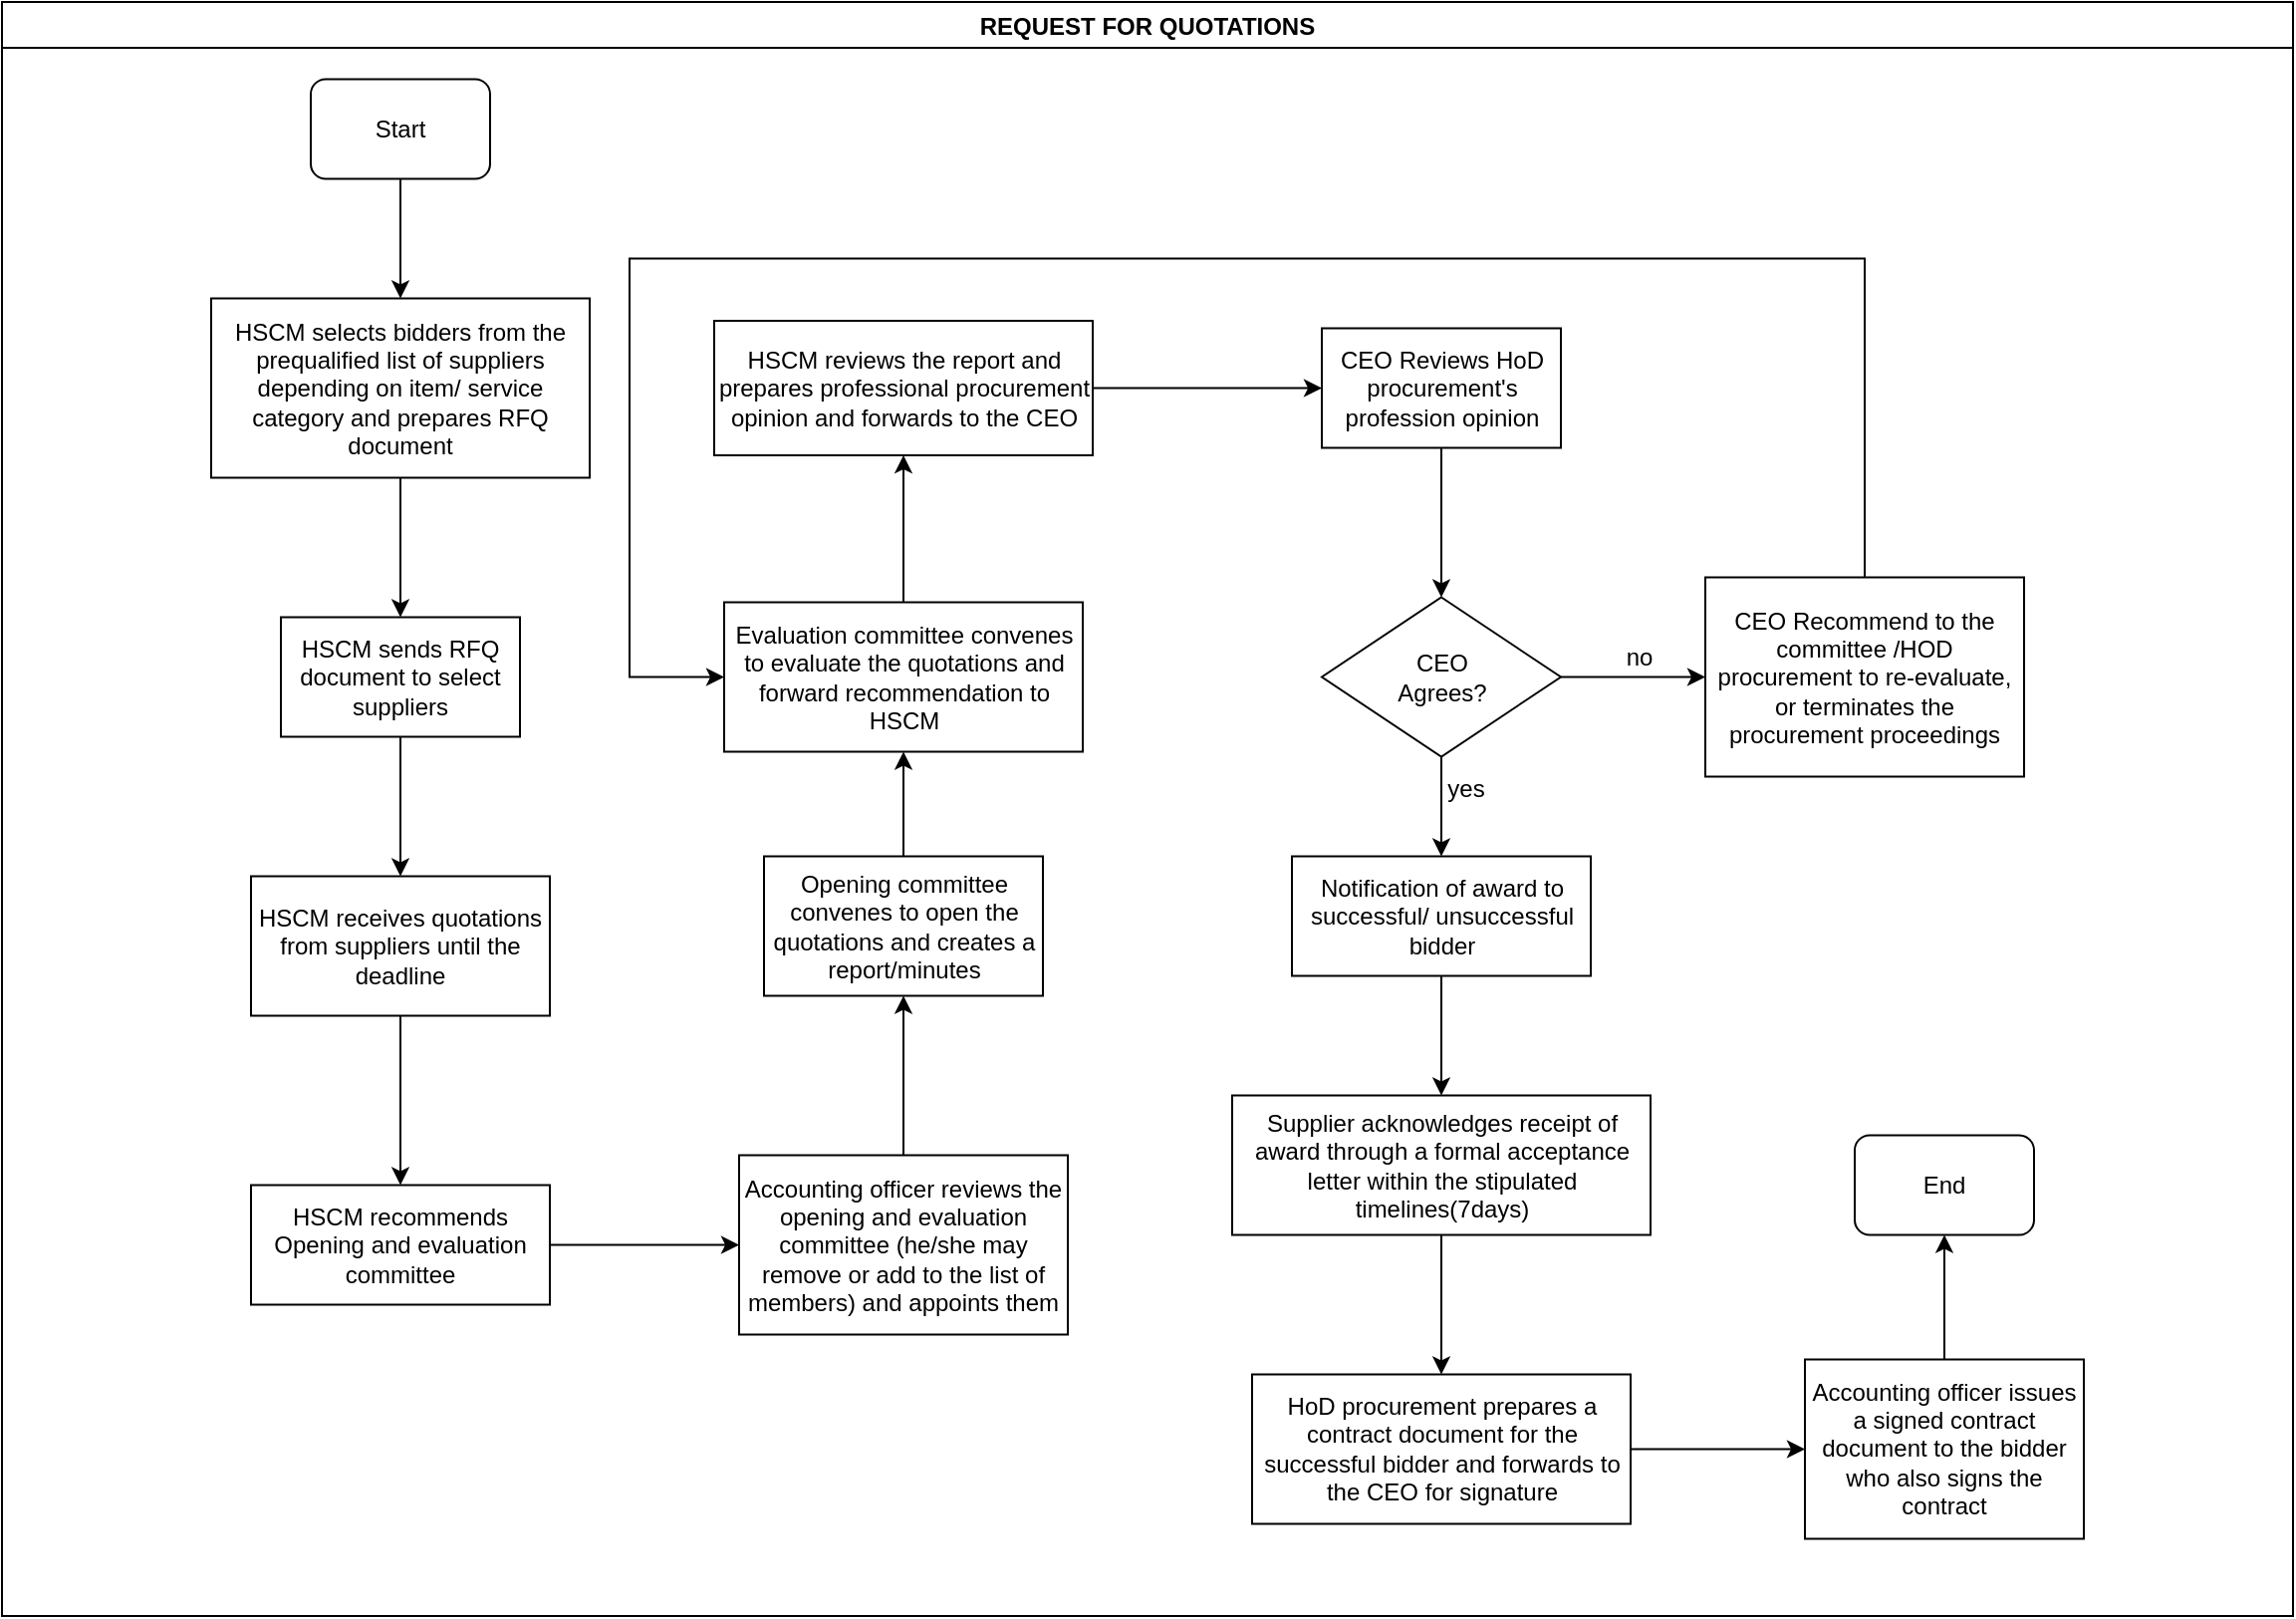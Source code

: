 <mxfile version="14.0.0" type="github">
  <diagram id="fsbPfr0Y3mRUSinZ5bUh" name="Page-1">
    <mxGraphModel dx="1038" dy="547" grid="1" gridSize="10" guides="1" tooltips="1" connect="1" arrows="1" fold="1" page="1" pageScale="1" pageWidth="1169" pageHeight="827" math="0" shadow="0">
      <root>
        <mxCell id="0" />
        <mxCell id="1" parent="0" />
        <mxCell id="i7_GnAH0jeQ_wQszvWaU-1" value="REQUEST FOR QUOTATIONS" style="swimlane;" vertex="1" parent="1">
          <mxGeometry x="10" y="10" width="1150" height="810" as="geometry" />
        </mxCell>
        <mxCell id="i7_GnAH0jeQ_wQszvWaU-2" value="Start" style="rounded=1;whiteSpace=wrap;html=1;" vertex="1" parent="i7_GnAH0jeQ_wQszvWaU-1">
          <mxGeometry x="155" y="38.75" width="90" height="50" as="geometry" />
        </mxCell>
        <mxCell id="i7_GnAH0jeQ_wQszvWaU-3" value="HSCM selects bidders from the prequalified list of suppliers depending on item/ service category and prepares RFQ document" style="rounded=0;whiteSpace=wrap;html=1;" vertex="1" parent="i7_GnAH0jeQ_wQszvWaU-1">
          <mxGeometry x="105" y="148.75" width="190" height="90" as="geometry" />
        </mxCell>
        <mxCell id="i7_GnAH0jeQ_wQszvWaU-4" value="" style="edgeStyle=orthogonalEdgeStyle;rounded=0;orthogonalLoop=1;jettySize=auto;html=1;entryX=0.5;entryY=0;entryDx=0;entryDy=0;" edge="1" parent="i7_GnAH0jeQ_wQszvWaU-1" source="i7_GnAH0jeQ_wQszvWaU-2" target="i7_GnAH0jeQ_wQszvWaU-3">
          <mxGeometry relative="1" as="geometry">
            <mxPoint x="200" y="163.75" as="targetPoint" />
          </mxGeometry>
        </mxCell>
        <mxCell id="i7_GnAH0jeQ_wQszvWaU-5" value="HSCM sends RFQ document to select suppliers" style="whiteSpace=wrap;html=1;rounded=0;" vertex="1" parent="i7_GnAH0jeQ_wQszvWaU-1">
          <mxGeometry x="140" y="308.75" width="120" height="60" as="geometry" />
        </mxCell>
        <mxCell id="i7_GnAH0jeQ_wQszvWaU-6" value="" style="edgeStyle=orthogonalEdgeStyle;rounded=0;orthogonalLoop=1;jettySize=auto;html=1;" edge="1" parent="i7_GnAH0jeQ_wQszvWaU-1" source="i7_GnAH0jeQ_wQszvWaU-3" target="i7_GnAH0jeQ_wQszvWaU-5">
          <mxGeometry relative="1" as="geometry" />
        </mxCell>
        <mxCell id="i7_GnAH0jeQ_wQszvWaU-7" value="Opening committee convenes to open the quotations and creates a report/minutes" style="whiteSpace=wrap;html=1;rounded=0;" vertex="1" parent="i7_GnAH0jeQ_wQszvWaU-1">
          <mxGeometry x="382.5" y="428.75" width="140" height="70" as="geometry" />
        </mxCell>
        <mxCell id="i7_GnAH0jeQ_wQszvWaU-8" value="Evaluation committee convenes to evaluate the quotations and forward recommendation to HSCM" style="whiteSpace=wrap;html=1;rounded=0;" vertex="1" parent="i7_GnAH0jeQ_wQszvWaU-1">
          <mxGeometry x="362.5" y="301.25" width="180" height="75" as="geometry" />
        </mxCell>
        <mxCell id="i7_GnAH0jeQ_wQszvWaU-9" value="" style="edgeStyle=orthogonalEdgeStyle;rounded=0;orthogonalLoop=1;jettySize=auto;html=1;" edge="1" parent="i7_GnAH0jeQ_wQszvWaU-1" source="i7_GnAH0jeQ_wQszvWaU-7" target="i7_GnAH0jeQ_wQszvWaU-8">
          <mxGeometry relative="1" as="geometry" />
        </mxCell>
        <mxCell id="i7_GnAH0jeQ_wQszvWaU-10" value="HSCM reviews the report and prepares professional procurement opinion and forwards to the CEO" style="whiteSpace=wrap;html=1;rounded=0;" vertex="1" parent="i7_GnAH0jeQ_wQszvWaU-1">
          <mxGeometry x="357.5" y="160" width="190" height="67.5" as="geometry" />
        </mxCell>
        <mxCell id="i7_GnAH0jeQ_wQszvWaU-11" value="" style="edgeStyle=orthogonalEdgeStyle;rounded=0;orthogonalLoop=1;jettySize=auto;html=1;" edge="1" parent="i7_GnAH0jeQ_wQszvWaU-1" source="i7_GnAH0jeQ_wQszvWaU-8" target="i7_GnAH0jeQ_wQszvWaU-10">
          <mxGeometry relative="1" as="geometry" />
        </mxCell>
        <mxCell id="i7_GnAH0jeQ_wQszvWaU-12" value="&lt;div&gt;CEO &lt;br&gt;&lt;/div&gt;&lt;div&gt;Agrees?&lt;/div&gt;" style="rhombus;whiteSpace=wrap;html=1;rounded=0;" vertex="1" parent="i7_GnAH0jeQ_wQszvWaU-1">
          <mxGeometry x="662.5" y="298.75" width="120" height="80" as="geometry" />
        </mxCell>
        <mxCell id="i7_GnAH0jeQ_wQszvWaU-13" value="Notification of award to successful/ unsuccessful bidder" style="whiteSpace=wrap;html=1;rounded=0;" vertex="1" parent="i7_GnAH0jeQ_wQszvWaU-1">
          <mxGeometry x="647.5" y="428.75" width="150" height="60" as="geometry" />
        </mxCell>
        <mxCell id="i7_GnAH0jeQ_wQszvWaU-14" value="" style="edgeStyle=orthogonalEdgeStyle;rounded=0;orthogonalLoop=1;jettySize=auto;html=1;" edge="1" parent="i7_GnAH0jeQ_wQszvWaU-1" source="i7_GnAH0jeQ_wQszvWaU-12" target="i7_GnAH0jeQ_wQszvWaU-13">
          <mxGeometry relative="1" as="geometry" />
        </mxCell>
        <mxCell id="i7_GnAH0jeQ_wQszvWaU-15" value="yes" style="text;html=1;strokeColor=none;fillColor=none;align=center;verticalAlign=middle;whiteSpace=wrap;rounded=0;" vertex="1" parent="i7_GnAH0jeQ_wQszvWaU-1">
          <mxGeometry x="715" y="384.75" width="40" height="20" as="geometry" />
        </mxCell>
        <mxCell id="i7_GnAH0jeQ_wQszvWaU-16" value="Supplier acknowledges receipt of award through a formal acceptance letter within the stipulated timelines(7days)" style="whiteSpace=wrap;html=1;rounded=0;" vertex="1" parent="i7_GnAH0jeQ_wQszvWaU-1">
          <mxGeometry x="617.5" y="548.75" width="210" height="70" as="geometry" />
        </mxCell>
        <mxCell id="i7_GnAH0jeQ_wQszvWaU-17" value="" style="edgeStyle=orthogonalEdgeStyle;rounded=0;orthogonalLoop=1;jettySize=auto;html=1;" edge="1" parent="i7_GnAH0jeQ_wQszvWaU-1" source="i7_GnAH0jeQ_wQszvWaU-13" target="i7_GnAH0jeQ_wQszvWaU-16">
          <mxGeometry relative="1" as="geometry" />
        </mxCell>
        <mxCell id="i7_GnAH0jeQ_wQszvWaU-18" value="HoD procurement prepares a contract document for the successful bidder and forwards to the CEO for signature" style="whiteSpace=wrap;html=1;rounded=0;" vertex="1" parent="i7_GnAH0jeQ_wQszvWaU-1">
          <mxGeometry x="627.5" y="688.75" width="190" height="75" as="geometry" />
        </mxCell>
        <mxCell id="i7_GnAH0jeQ_wQszvWaU-19" value="" style="edgeStyle=orthogonalEdgeStyle;rounded=0;orthogonalLoop=1;jettySize=auto;html=1;" edge="1" parent="i7_GnAH0jeQ_wQszvWaU-1" source="i7_GnAH0jeQ_wQszvWaU-16" target="i7_GnAH0jeQ_wQszvWaU-18">
          <mxGeometry relative="1" as="geometry" />
        </mxCell>
        <mxCell id="i7_GnAH0jeQ_wQszvWaU-20" value="Accounting officer issues a signed contract document to the bidder who also signs the contract" style="whiteSpace=wrap;html=1;rounded=0;" vertex="1" parent="i7_GnAH0jeQ_wQszvWaU-1">
          <mxGeometry x="905" y="681.25" width="140" height="90" as="geometry" />
        </mxCell>
        <mxCell id="i7_GnAH0jeQ_wQszvWaU-21" value="" style="edgeStyle=orthogonalEdgeStyle;rounded=0;orthogonalLoop=1;jettySize=auto;html=1;" edge="1" parent="i7_GnAH0jeQ_wQszvWaU-1" source="i7_GnAH0jeQ_wQszvWaU-18" target="i7_GnAH0jeQ_wQszvWaU-20">
          <mxGeometry relative="1" as="geometry" />
        </mxCell>
        <mxCell id="i7_GnAH0jeQ_wQszvWaU-22" value="End" style="rounded=1;whiteSpace=wrap;html=1;" vertex="1" parent="i7_GnAH0jeQ_wQszvWaU-1">
          <mxGeometry x="930" y="568.75" width="90" height="50" as="geometry" />
        </mxCell>
        <mxCell id="i7_GnAH0jeQ_wQszvWaU-23" value="" style="edgeStyle=orthogonalEdgeStyle;rounded=0;orthogonalLoop=1;jettySize=auto;html=1;entryX=0.5;entryY=1;entryDx=0;entryDy=0;" edge="1" parent="i7_GnAH0jeQ_wQszvWaU-1" source="i7_GnAH0jeQ_wQszvWaU-20" target="i7_GnAH0jeQ_wQszvWaU-22">
          <mxGeometry relative="1" as="geometry">
            <mxPoint x="975" y="596.25" as="targetPoint" />
          </mxGeometry>
        </mxCell>
        <mxCell id="i7_GnAH0jeQ_wQszvWaU-24" value="" style="edgeStyle=orthogonalEdgeStyle;rounded=0;orthogonalLoop=1;jettySize=auto;html=1;" edge="1" parent="1" source="i7_GnAH0jeQ_wQszvWaU-25" target="i7_GnAH0jeQ_wQszvWaU-28">
          <mxGeometry relative="1" as="geometry" />
        </mxCell>
        <mxCell id="i7_GnAH0jeQ_wQszvWaU-25" value="HSCM receives quotations from suppliers until the deadline" style="whiteSpace=wrap;html=1;rounded=0;" vertex="1" parent="1">
          <mxGeometry x="135" y="448.75" width="150" height="70" as="geometry" />
        </mxCell>
        <mxCell id="i7_GnAH0jeQ_wQszvWaU-26" value="" style="edgeStyle=orthogonalEdgeStyle;rounded=0;orthogonalLoop=1;jettySize=auto;html=1;" edge="1" parent="1" source="i7_GnAH0jeQ_wQszvWaU-5" target="i7_GnAH0jeQ_wQszvWaU-25">
          <mxGeometry relative="1" as="geometry" />
        </mxCell>
        <mxCell id="i7_GnAH0jeQ_wQszvWaU-27" value="" style="edgeStyle=orthogonalEdgeStyle;rounded=0;orthogonalLoop=1;jettySize=auto;html=1;" edge="1" parent="1" source="i7_GnAH0jeQ_wQszvWaU-28" target="i7_GnAH0jeQ_wQszvWaU-30">
          <mxGeometry relative="1" as="geometry" />
        </mxCell>
        <mxCell id="i7_GnAH0jeQ_wQszvWaU-28" value="HSCM recommends Opening and evaluation committee" style="whiteSpace=wrap;html=1;rounded=0;" vertex="1" parent="1">
          <mxGeometry x="135" y="603.75" width="150" height="60" as="geometry" />
        </mxCell>
        <mxCell id="i7_GnAH0jeQ_wQszvWaU-29" value="" style="edgeStyle=orthogonalEdgeStyle;rounded=0;orthogonalLoop=1;jettySize=auto;html=1;" edge="1" parent="1" source="i7_GnAH0jeQ_wQszvWaU-30" target="i7_GnAH0jeQ_wQszvWaU-7">
          <mxGeometry relative="1" as="geometry" />
        </mxCell>
        <mxCell id="i7_GnAH0jeQ_wQszvWaU-30" value="Accounting officer reviews the opening and evaluation committee (he/she may remove or add to the list of members) and appoints them" style="whiteSpace=wrap;html=1;rounded=0;" vertex="1" parent="1">
          <mxGeometry x="380" y="588.75" width="165" height="90" as="geometry" />
        </mxCell>
        <mxCell id="i7_GnAH0jeQ_wQszvWaU-31" value="" style="edgeStyle=orthogonalEdgeStyle;rounded=0;orthogonalLoop=1;jettySize=auto;html=1;" edge="1" parent="1" source="i7_GnAH0jeQ_wQszvWaU-32" target="i7_GnAH0jeQ_wQszvWaU-12">
          <mxGeometry relative="1" as="geometry" />
        </mxCell>
        <mxCell id="i7_GnAH0jeQ_wQszvWaU-32" value="CEO Reviews HoD procurement&#39;s profession opinion" style="whiteSpace=wrap;html=1;rounded=0;" vertex="1" parent="1">
          <mxGeometry x="672.5" y="173.75" width="120" height="60" as="geometry" />
        </mxCell>
        <mxCell id="i7_GnAH0jeQ_wQszvWaU-33" value="" style="edgeStyle=orthogonalEdgeStyle;rounded=0;orthogonalLoop=1;jettySize=auto;html=1;" edge="1" parent="1" source="i7_GnAH0jeQ_wQszvWaU-10" target="i7_GnAH0jeQ_wQszvWaU-32">
          <mxGeometry relative="1" as="geometry" />
        </mxCell>
        <mxCell id="i7_GnAH0jeQ_wQszvWaU-34" value="" style="edgeStyle=orthogonalEdgeStyle;rounded=0;orthogonalLoop=1;jettySize=auto;html=1;entryX=0;entryY=0.5;entryDx=0;entryDy=0;exitX=0.5;exitY=0;exitDx=0;exitDy=0;" edge="1" parent="1" source="i7_GnAH0jeQ_wQszvWaU-35" target="i7_GnAH0jeQ_wQszvWaU-8">
          <mxGeometry relative="1" as="geometry">
            <mxPoint x="945" y="198.75" as="targetPoint" />
            <Array as="points">
              <mxPoint x="945" y="138.75" />
              <mxPoint x="325" y="138.75" />
              <mxPoint x="325" y="348.75" />
            </Array>
          </mxGeometry>
        </mxCell>
        <mxCell id="i7_GnAH0jeQ_wQszvWaU-35" value="CEO Recommend to the committee /HOD procurement to re-evaluate, or terminates the procurement proceedings" style="whiteSpace=wrap;html=1;rounded=0;" vertex="1" parent="1">
          <mxGeometry x="865" y="298.75" width="160" height="100" as="geometry" />
        </mxCell>
        <mxCell id="i7_GnAH0jeQ_wQszvWaU-36" value="" style="edgeStyle=orthogonalEdgeStyle;rounded=0;orthogonalLoop=1;jettySize=auto;html=1;" edge="1" parent="1" source="i7_GnAH0jeQ_wQszvWaU-12" target="i7_GnAH0jeQ_wQszvWaU-35">
          <mxGeometry relative="1" as="geometry" />
        </mxCell>
        <mxCell id="i7_GnAH0jeQ_wQszvWaU-37" value="no" style="text;html=1;strokeColor=none;fillColor=none;align=center;verticalAlign=middle;whiteSpace=wrap;rounded=0;" vertex="1" parent="1">
          <mxGeometry x="812" y="328.75" width="40" height="20" as="geometry" />
        </mxCell>
      </root>
    </mxGraphModel>
  </diagram>
</mxfile>

